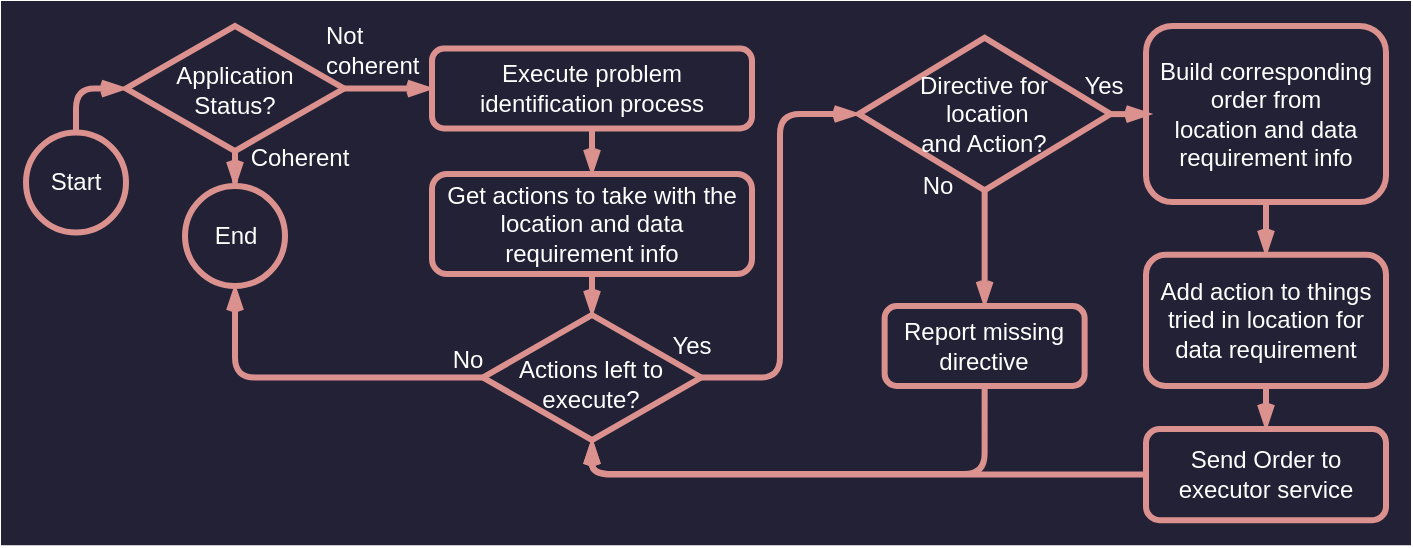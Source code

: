 <mxfile version="22.1.21" type="device">
  <diagram name="Página-1" id="O7MBfEGZBoNdr1yW5oVu">
    <mxGraphModel dx="1429" dy="907" grid="1" gridSize="10" guides="1" tooltips="1" connect="1" arrows="1" fold="1" page="1" pageScale="1" pageWidth="827" pageHeight="1169" math="0" shadow="0">
      <root>
        <mxCell id="0" />
        <mxCell id="1" parent="0" />
        <mxCell id="tNCyVdp1Aul9Red6iAFf-1" value="" style="group;fillColor=#232136;strokeColor=#232136;strokeWidth=25;" vertex="1" connectable="0" parent="1">
          <mxGeometry x="30.0" y="180" width="680" height="247.12" as="geometry" />
        </mxCell>
        <mxCell id="weasKUzhQbfyZyFGf2sW-2" value="Start" style="ellipse;whiteSpace=wrap;html=1;aspect=fixed;strokeColor=#DB918D;fontColor=#FFFFFF;fillColor=none;strokeWidth=3;fontSize=12;" parent="tNCyVdp1Aul9Red6iAFf-1" vertex="1">
          <mxGeometry y="53.25" width="50" height="50" as="geometry" />
        </mxCell>
        <mxCell id="weasKUzhQbfyZyFGf2sW-8" value="End" style="ellipse;whiteSpace=wrap;html=1;aspect=fixed;strokeColor=#DB918D;fontColor=#FFFFFF;fillColor=none;strokeWidth=3;fontSize=12;" parent="tNCyVdp1Aul9Red6iAFf-1" vertex="1">
          <mxGeometry x="79.51" y="80" width="50" height="50" as="geometry" />
        </mxCell>
        <mxCell id="weasKUzhQbfyZyFGf2sW-1" value="Execute problem identification process" style="rounded=1;whiteSpace=wrap;html=1;strokeColor=#DB918D;fontColor=#FFFFFF;fillColor=none;strokeWidth=3;fontSize=12;" parent="tNCyVdp1Aul9Red6iAFf-1" vertex="1">
          <mxGeometry x="203" y="11.25" width="160" height="40" as="geometry" />
        </mxCell>
        <mxCell id="weasKUzhQbfyZyFGf2sW-5" value="Application &lt;br style=&quot;font-size: 12px;&quot;&gt;Status?" style="rhombus;whiteSpace=wrap;html=1;rounded=0;strokeColor=#DB918D;strokeWidth=3;align=center;verticalAlign=middle;fontFamily=Helvetica;fontSize=12;fontColor=#FFFFFF;fillColor=none;spacingTop=2;" parent="tNCyVdp1Aul9Red6iAFf-1" vertex="1">
          <mxGeometry x="50.0" width="109.03" height="62.5" as="geometry" />
        </mxCell>
        <mxCell id="weasKUzhQbfyZyFGf2sW-6" style="edgeStyle=orthogonalEdgeStyle;shape=connector;curved=0;rounded=1;orthogonalLoop=1;jettySize=auto;html=1;labelBackgroundColor=default;strokeColor=#DB918D;strokeWidth=3;align=center;verticalAlign=middle;fontFamily=Helvetica;fontSize=12;fontColor=#FFFFFF;endArrow=openThin;endFill=0;fillColor=#FAE5C7;entryX=0;entryY=0.5;entryDx=0;entryDy=0;" parent="tNCyVdp1Aul9Red6iAFf-1" source="weasKUzhQbfyZyFGf2sW-2" target="weasKUzhQbfyZyFGf2sW-5" edge="1">
          <mxGeometry relative="1" as="geometry" />
        </mxCell>
        <mxCell id="weasKUzhQbfyZyFGf2sW-9" style="edgeStyle=orthogonalEdgeStyle;shape=connector;curved=0;rounded=1;orthogonalLoop=1;jettySize=auto;html=1;labelBackgroundColor=default;strokeColor=#DB918D;strokeWidth=3;align=center;verticalAlign=middle;fontFamily=Helvetica;fontSize=12;fontColor=#FFFFFF;endArrow=openThin;endFill=0;fillColor=#FAE5C7;" parent="tNCyVdp1Aul9Red6iAFf-1" source="weasKUzhQbfyZyFGf2sW-5" target="weasKUzhQbfyZyFGf2sW-8" edge="1">
          <mxGeometry relative="1" as="geometry" />
        </mxCell>
        <mxCell id="weasKUzhQbfyZyFGf2sW-7" style="edgeStyle=orthogonalEdgeStyle;shape=connector;curved=0;rounded=1;orthogonalLoop=1;jettySize=auto;html=1;labelBackgroundColor=default;strokeColor=#DB918D;strokeWidth=3;align=center;verticalAlign=middle;fontFamily=Helvetica;fontSize=12;fontColor=#FFFFFF;endArrow=openThin;endFill=0;fillColor=#FAE5C7;" parent="tNCyVdp1Aul9Red6iAFf-1" source="weasKUzhQbfyZyFGf2sW-5" target="weasKUzhQbfyZyFGf2sW-1" edge="1">
          <mxGeometry relative="1" as="geometry" />
        </mxCell>
        <mxCell id="weasKUzhQbfyZyFGf2sW-11" value="Coherent" style="text;html=1;strokeColor=none;fillColor=none;align=center;verticalAlign=middle;whiteSpace=wrap;rounded=0;fontSize=12;fontFamily=Helvetica;fontColor=#FFFFFF;" parent="tNCyVdp1Aul9Red6iAFf-1" vertex="1">
          <mxGeometry x="118.75" y="56" width="36.25" height="20" as="geometry" />
        </mxCell>
        <mxCell id="weasKUzhQbfyZyFGf2sW-13" value="Not &lt;br style=&quot;font-size: 12px;&quot;&gt;coherent" style="text;html=1;strokeColor=none;fillColor=none;align=left;verticalAlign=middle;whiteSpace=wrap;rounded=0;fontSize=12;fontFamily=Helvetica;fontColor=#FFFFFF;" parent="tNCyVdp1Aul9Red6iAFf-1" vertex="1">
          <mxGeometry x="148.28" y="2" width="73.91" height="20" as="geometry" />
        </mxCell>
        <mxCell id="weasKUzhQbfyZyFGf2sW-15" value="Get actions to take with the location and data requirement info" style="rounded=1;whiteSpace=wrap;html=1;strokeColor=#DB918D;fontColor=#FFFFFF;fillColor=none;strokeWidth=3;fontSize=12;" parent="tNCyVdp1Aul9Red6iAFf-1" vertex="1">
          <mxGeometry x="203" y="74" width="160" height="50" as="geometry" />
        </mxCell>
        <mxCell id="weasKUzhQbfyZyFGf2sW-16" style="edgeStyle=orthogonalEdgeStyle;shape=connector;curved=0;rounded=1;orthogonalLoop=1;jettySize=auto;html=1;exitX=0.5;exitY=1;exitDx=0;exitDy=0;labelBackgroundColor=default;strokeColor=#DB918D;strokeWidth=3;align=center;verticalAlign=middle;fontFamily=Helvetica;fontSize=12;fontColor=#FFFFFF;endArrow=openThin;endFill=0;fillColor=#FAE5C7;" parent="tNCyVdp1Aul9Red6iAFf-1" source="weasKUzhQbfyZyFGf2sW-1" target="weasKUzhQbfyZyFGf2sW-15" edge="1">
          <mxGeometry relative="1" as="geometry" />
        </mxCell>
        <mxCell id="Puos1YkfTBZv_9QDnM-f-1" style="edgeStyle=orthogonalEdgeStyle;shape=connector;curved=0;rounded=1;orthogonalLoop=1;jettySize=auto;html=1;exitX=0;exitY=0.5;exitDx=0;exitDy=0;entryX=0.5;entryY=1;entryDx=0;entryDy=0;labelBackgroundColor=default;strokeColor=#DB918D;strokeWidth=3;align=center;verticalAlign=middle;fontFamily=Helvetica;fontSize=12;fontColor=#FFFFFF;endArrow=openThin;endFill=0;fillColor=#FAE5C7;" parent="tNCyVdp1Aul9Red6iAFf-1" source="weasKUzhQbfyZyFGf2sW-17" target="weasKUzhQbfyZyFGf2sW-8" edge="1">
          <mxGeometry relative="1" as="geometry" />
        </mxCell>
        <mxCell id="weasKUzhQbfyZyFGf2sW-17" value="Actions left to execute?" style="rhombus;whiteSpace=wrap;html=1;rounded=0;strokeColor=#DB918D;strokeWidth=3;align=center;verticalAlign=middle;fontFamily=Helvetica;fontSize=12;fontColor=#FFFFFF;fillColor=none;spacingTop=7;" parent="tNCyVdp1Aul9Red6iAFf-1" vertex="1">
          <mxGeometry x="228.49" y="144.5" width="109.03" height="62.5" as="geometry" />
        </mxCell>
        <mxCell id="weasKUzhQbfyZyFGf2sW-18" style="edgeStyle=orthogonalEdgeStyle;shape=connector;curved=0;rounded=1;orthogonalLoop=1;jettySize=auto;html=1;labelBackgroundColor=default;strokeColor=#DB918D;strokeWidth=3;align=center;verticalAlign=middle;fontFamily=Helvetica;fontSize=12;fontColor=#FFFFFF;endArrow=openThin;endFill=0;fillColor=#FAE5C7;" parent="tNCyVdp1Aul9Red6iAFf-1" source="weasKUzhQbfyZyFGf2sW-15" target="weasKUzhQbfyZyFGf2sW-17" edge="1">
          <mxGeometry relative="1" as="geometry" />
        </mxCell>
        <mxCell id="weasKUzhQbfyZyFGf2sW-19" value="No" style="text;html=1;strokeColor=none;fillColor=none;align=center;verticalAlign=middle;whiteSpace=wrap;rounded=0;fontSize=12;fontFamily=Helvetica;fontColor=#FFFFFF;" parent="tNCyVdp1Aul9Red6iAFf-1" vertex="1">
          <mxGeometry x="208.99" y="157.5" width="23.5" height="18.5" as="geometry" />
        </mxCell>
        <mxCell id="weasKUzhQbfyZyFGf2sW-21" value="Yes" style="text;html=1;strokeColor=none;fillColor=none;align=center;verticalAlign=middle;whiteSpace=wrap;rounded=0;fontSize=12;fontFamily=Helvetica;fontColor=#FFFFFF;" parent="tNCyVdp1Aul9Red6iAFf-1" vertex="1">
          <mxGeometry x="315.0" y="150" width="36.25" height="20" as="geometry" />
        </mxCell>
        <mxCell id="Puos1YkfTBZv_9QDnM-f-8" value="Build corresponding order from &lt;br&gt;location and data&lt;br&gt;requirement info" style="rounded=1;whiteSpace=wrap;html=1;strokeColor=#DB918D;fontColor=#FFFFFF;fillColor=none;strokeWidth=3;fontSize=12;" parent="tNCyVdp1Aul9Red6iAFf-1" vertex="1">
          <mxGeometry x="560" width="120" height="88" as="geometry" />
        </mxCell>
        <mxCell id="eJLsP098SzrVyEOCUtsY-2" style="edgeStyle=orthogonalEdgeStyle;shape=connector;curved=0;rounded=1;orthogonalLoop=1;jettySize=auto;html=1;entryX=0.5;entryY=1;entryDx=0;entryDy=0;labelBackgroundColor=default;strokeColor=#DB918D;strokeWidth=3;align=center;verticalAlign=middle;fontFamily=Helvetica;fontSize=12;fontColor=#FFFFFF;endArrow=openThin;endFill=0;fillColor=#FAE5C7;exitX=0.5;exitY=1;exitDx=0;exitDy=0;" parent="tNCyVdp1Aul9Red6iAFf-1" source="eJLsP098SzrVyEOCUtsY-3" target="weasKUzhQbfyZyFGf2sW-17" edge="1">
          <mxGeometry relative="1" as="geometry">
            <Array as="points">
              <mxPoint x="479" y="224" />
              <mxPoint x="283" y="224" />
            </Array>
          </mxGeometry>
        </mxCell>
        <mxCell id="eJLsP098SzrVyEOCUtsY-5" style="edgeStyle=orthogonalEdgeStyle;shape=connector;curved=0;rounded=1;orthogonalLoop=1;jettySize=auto;html=1;labelBackgroundColor=default;strokeColor=#DB918D;strokeWidth=3;align=center;verticalAlign=middle;fontFamily=Helvetica;fontSize=12;fontColor=#FFFFFF;endArrow=openThin;endFill=0;fillColor=#FAE5C7;" parent="tNCyVdp1Aul9Red6iAFf-1" source="eJLsP098SzrVyEOCUtsY-1" target="Puos1YkfTBZv_9QDnM-f-8" edge="1">
          <mxGeometry relative="1" as="geometry" />
        </mxCell>
        <mxCell id="eJLsP098SzrVyEOCUtsY-1" value="Directive for&lt;br style=&quot;font-size: 12px;&quot;&gt;&amp;nbsp;location &lt;br style=&quot;font-size: 12px;&quot;&gt;and Action?" style="rhombus;whiteSpace=wrap;html=1;rounded=0;strokeColor=#DB918D;strokeWidth=3;align=center;verticalAlign=middle;fontFamily=Helvetica;fontSize=12;fontColor=#FFFFFF;fillColor=none;spacingTop=0;" parent="tNCyVdp1Aul9Red6iAFf-1" vertex="1">
          <mxGeometry x="416.34" y="5.87" width="125.95" height="76.25" as="geometry" />
        </mxCell>
        <mxCell id="Puos1YkfTBZv_9QDnM-f-4" style="edgeStyle=orthogonalEdgeStyle;shape=connector;curved=0;rounded=1;orthogonalLoop=1;jettySize=auto;html=1;labelBackgroundColor=default;strokeColor=#DB918D;strokeWidth=3;align=center;verticalAlign=middle;fontFamily=Helvetica;fontSize=12;fontColor=#FFFFFF;endArrow=openThin;endFill=0;fillColor=#FAE5C7;entryX=0;entryY=0.5;entryDx=0;entryDy=0;exitX=1;exitY=0.5;exitDx=0;exitDy=0;" parent="tNCyVdp1Aul9Red6iAFf-1" source="weasKUzhQbfyZyFGf2sW-17" target="eJLsP098SzrVyEOCUtsY-1" edge="1">
          <mxGeometry relative="1" as="geometry">
            <Array as="points">
              <mxPoint x="377" y="176" />
              <mxPoint x="377" y="44" />
            </Array>
            <mxPoint x="416.01" y="105" as="targetPoint" />
          </mxGeometry>
        </mxCell>
        <mxCell id="eJLsP098SzrVyEOCUtsY-4" value="" style="edgeStyle=orthogonalEdgeStyle;shape=connector;curved=0;rounded=1;orthogonalLoop=1;jettySize=auto;html=1;labelBackgroundColor=default;strokeColor=#DB918D;strokeWidth=3;align=center;verticalAlign=middle;fontFamily=Helvetica;fontSize=12;fontColor=#FFFFFF;endArrow=openThin;endFill=0;fillColor=#FAE5C7;exitX=0.5;exitY=1;exitDx=0;exitDy=0;" parent="tNCyVdp1Aul9Red6iAFf-1" source="eJLsP098SzrVyEOCUtsY-1" target="eJLsP098SzrVyEOCUtsY-3" edge="1">
          <mxGeometry relative="1" as="geometry">
            <mxPoint x="479" y="143" as="sourcePoint" />
            <mxPoint x="283" y="215" as="targetPoint" />
          </mxGeometry>
        </mxCell>
        <mxCell id="eJLsP098SzrVyEOCUtsY-3" value="Report missing directive" style="rounded=1;whiteSpace=wrap;html=1;strokeColor=#DB918D;fontColor=#FFFFFF;fillColor=none;strokeWidth=3;fontSize=12;" parent="tNCyVdp1Aul9Red6iAFf-1" vertex="1">
          <mxGeometry x="429.32" y="140" width="100" height="40" as="geometry" />
        </mxCell>
        <mxCell id="eJLsP098SzrVyEOCUtsY-7" value="Add action to things tried in location for data requirement" style="rounded=1;whiteSpace=wrap;html=1;strokeColor=#DB918D;fontColor=#FFFFFF;fillColor=none;strokeWidth=3;fontSize=12;spacingLeft=3;spacingRight=3;" parent="tNCyVdp1Aul9Red6iAFf-1" vertex="1">
          <mxGeometry x="560" y="114.38" width="120" height="65.62" as="geometry" />
        </mxCell>
        <mxCell id="eJLsP098SzrVyEOCUtsY-8" style="edgeStyle=orthogonalEdgeStyle;shape=connector;curved=0;rounded=1;orthogonalLoop=1;jettySize=auto;html=1;labelBackgroundColor=default;strokeColor=#DB918D;strokeWidth=3;align=center;verticalAlign=middle;fontFamily=Helvetica;fontSize=12;fontColor=#FFFFFF;endArrow=openThin;endFill=0;fillColor=#FAE5C7;" parent="tNCyVdp1Aul9Red6iAFf-1" source="Puos1YkfTBZv_9QDnM-f-8" target="eJLsP098SzrVyEOCUtsY-7" edge="1">
          <mxGeometry relative="1" as="geometry" />
        </mxCell>
        <mxCell id="eJLsP098SzrVyEOCUtsY-11" style="edgeStyle=orthogonalEdgeStyle;shape=connector;curved=0;rounded=1;orthogonalLoop=1;jettySize=auto;html=1;labelBackgroundColor=default;strokeColor=#DB918D;strokeWidth=3;align=center;verticalAlign=middle;fontFamily=Helvetica;fontSize=12;fontColor=#FFFFFF;endArrow=openThin;endFill=0;fillColor=#FAE5C7;" parent="tNCyVdp1Aul9Red6iAFf-1" source="eJLsP098SzrVyEOCUtsY-9" target="weasKUzhQbfyZyFGf2sW-17" edge="1">
          <mxGeometry relative="1" as="geometry">
            <Array as="points">
              <mxPoint x="283" y="224" />
            </Array>
          </mxGeometry>
        </mxCell>
        <mxCell id="eJLsP098SzrVyEOCUtsY-9" value="Send Order to &lt;br style=&quot;font-size: 12px;&quot;&gt;executor service" style="rounded=1;whiteSpace=wrap;html=1;strokeColor=#DB918D;fontColor=#FFFFFF;fillColor=none;strokeWidth=3;fontSize=12;" parent="tNCyVdp1Aul9Red6iAFf-1" vertex="1">
          <mxGeometry x="560" y="201.5" width="120" height="45.62" as="geometry" />
        </mxCell>
        <mxCell id="eJLsP098SzrVyEOCUtsY-10" value="" style="edgeStyle=orthogonalEdgeStyle;shape=connector;curved=0;rounded=1;orthogonalLoop=1;jettySize=auto;html=1;labelBackgroundColor=default;strokeColor=#DB918D;strokeWidth=3;align=center;verticalAlign=middle;fontFamily=Helvetica;fontSize=12;fontColor=#FFFFFF;endArrow=openThin;endFill=0;fillColor=#FAE5C7;" parent="tNCyVdp1Aul9Red6iAFf-1" source="eJLsP098SzrVyEOCUtsY-7" target="eJLsP098SzrVyEOCUtsY-9" edge="1">
          <mxGeometry relative="1" as="geometry" />
        </mxCell>
        <mxCell id="eJLsP098SzrVyEOCUtsY-15" value="Yes" style="text;html=1;strokeColor=none;fillColor=none;align=center;verticalAlign=middle;whiteSpace=wrap;rounded=0;fontSize=12;fontFamily=Helvetica;fontColor=#FFFFFF;" parent="tNCyVdp1Aul9Red6iAFf-1" vertex="1">
          <mxGeometry x="521" y="19.59" width="36.25" height="20" as="geometry" />
        </mxCell>
        <mxCell id="eJLsP098SzrVyEOCUtsY-16" value="No" style="text;html=1;strokeColor=none;fillColor=none;align=center;verticalAlign=middle;whiteSpace=wrap;rounded=0;fontSize=12;fontFamily=Helvetica;fontColor=#FFFFFF;" parent="tNCyVdp1Aul9Red6iAFf-1" vertex="1">
          <mxGeometry x="444" y="71.0" width="23.5" height="18.5" as="geometry" />
        </mxCell>
      </root>
    </mxGraphModel>
  </diagram>
</mxfile>

